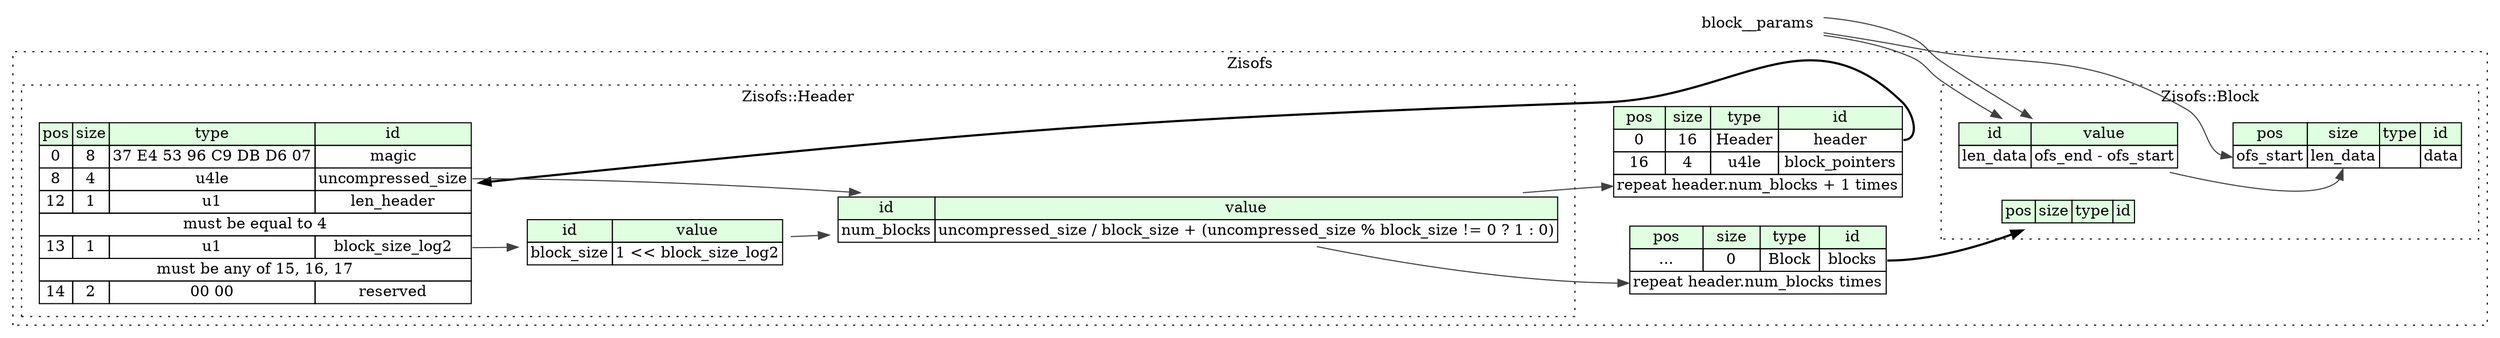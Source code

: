 digraph {
	rankdir=LR;
	node [shape=plaintext];
	subgraph cluster__zisofs {
		label="Zisofs";
		graph[style=dotted];

		zisofs__seq [label=<<TABLE BORDER="0" CELLBORDER="1" CELLSPACING="0">
			<TR><TD BGCOLOR="#E0FFE0">pos</TD><TD BGCOLOR="#E0FFE0">size</TD><TD BGCOLOR="#E0FFE0">type</TD><TD BGCOLOR="#E0FFE0">id</TD></TR>
			<TR><TD PORT="header_pos">0</TD><TD PORT="header_size">16</TD><TD>Header</TD><TD PORT="header_type">header</TD></TR>
			<TR><TD PORT="block_pointers_pos">16</TD><TD PORT="block_pointers_size">4</TD><TD>u4le</TD><TD PORT="block_pointers_type">block_pointers</TD></TR>
			<TR><TD COLSPAN="4" PORT="block_pointers__repeat">repeat header.num_blocks + 1 times</TD></TR>
		</TABLE>>];
		zisofs__inst__blocks [label=<<TABLE BORDER="0" CELLBORDER="1" CELLSPACING="0">
			<TR><TD BGCOLOR="#E0FFE0">pos</TD><TD BGCOLOR="#E0FFE0">size</TD><TD BGCOLOR="#E0FFE0">type</TD><TD BGCOLOR="#E0FFE0">id</TD></TR>
			<TR><TD PORT="blocks_pos">...</TD><TD PORT="blocks_size">0</TD><TD>Block</TD><TD PORT="blocks_type">blocks</TD></TR>
			<TR><TD COLSPAN="4" PORT="blocks__repeat">repeat header.num_blocks times</TD></TR>
		</TABLE>>];
		subgraph cluster__block {
			label="Zisofs::Block";
			graph[style=dotted];

			block__seq [label=<<TABLE BORDER="0" CELLBORDER="1" CELLSPACING="0">
				<TR><TD BGCOLOR="#E0FFE0">pos</TD><TD BGCOLOR="#E0FFE0">size</TD><TD BGCOLOR="#E0FFE0">type</TD><TD BGCOLOR="#E0FFE0">id</TD></TR>
			</TABLE>>];
			block__inst__data [label=<<TABLE BORDER="0" CELLBORDER="1" CELLSPACING="0">
				<TR><TD BGCOLOR="#E0FFE0">pos</TD><TD BGCOLOR="#E0FFE0">size</TD><TD BGCOLOR="#E0FFE0">type</TD><TD BGCOLOR="#E0FFE0">id</TD></TR>
				<TR><TD PORT="data_pos">ofs_start</TD><TD PORT="data_size">len_data</TD><TD></TD><TD PORT="data_type">data</TD></TR>
			</TABLE>>];
			block__inst__len_data [label=<<TABLE BORDER="0" CELLBORDER="1" CELLSPACING="0">
				<TR><TD BGCOLOR="#E0FFE0">id</TD><TD BGCOLOR="#E0FFE0">value</TD></TR>
				<TR><TD>len_data</TD><TD>ofs_end - ofs_start</TD></TR>
			</TABLE>>];
		}
		subgraph cluster__header {
			label="Zisofs::Header";
			graph[style=dotted];

			header__seq [label=<<TABLE BORDER="0" CELLBORDER="1" CELLSPACING="0">
				<TR><TD BGCOLOR="#E0FFE0">pos</TD><TD BGCOLOR="#E0FFE0">size</TD><TD BGCOLOR="#E0FFE0">type</TD><TD BGCOLOR="#E0FFE0">id</TD></TR>
				<TR><TD PORT="magic_pos">0</TD><TD PORT="magic_size">8</TD><TD>37 E4 53 96 C9 DB D6 07</TD><TD PORT="magic_type">magic</TD></TR>
				<TR><TD PORT="uncompressed_size_pos">8</TD><TD PORT="uncompressed_size_size">4</TD><TD>u4le</TD><TD PORT="uncompressed_size_type">uncompressed_size</TD></TR>
				<TR><TD PORT="len_header_pos">12</TD><TD PORT="len_header_size">1</TD><TD>u1</TD><TD PORT="len_header_type">len_header</TD></TR>
				<TR><TD COLSPAN="4" PORT="len_header__valid">must be equal to 4</TD></TR>
				<TR><TD PORT="block_size_log2_pos">13</TD><TD PORT="block_size_log2_size">1</TD><TD>u1</TD><TD PORT="block_size_log2_type">block_size_log2</TD></TR>
				<TR><TD COLSPAN="4" PORT="block_size_log2__valid">must be any of 15, 16, 17</TD></TR>
				<TR><TD PORT="reserved_pos">14</TD><TD PORT="reserved_size">2</TD><TD>00 00</TD><TD PORT="reserved_type">reserved</TD></TR>
			</TABLE>>];
			header__inst__block_size [label=<<TABLE BORDER="0" CELLBORDER="1" CELLSPACING="0">
				<TR><TD BGCOLOR="#E0FFE0">id</TD><TD BGCOLOR="#E0FFE0">value</TD></TR>
				<TR><TD>block_size</TD><TD>1 &lt;&lt; block_size_log2</TD></TR>
			</TABLE>>];
			header__inst__num_blocks [label=<<TABLE BORDER="0" CELLBORDER="1" CELLSPACING="0">
				<TR><TD BGCOLOR="#E0FFE0">id</TD><TD BGCOLOR="#E0FFE0">value</TD></TR>
				<TR><TD>num_blocks</TD><TD>uncompressed_size / block_size + (uncompressed_size % block_size != 0 ? 1 : 0)</TD></TR>
			</TABLE>>];
		}
	}
	zisofs__seq:header_type -> header__seq [style=bold];
	header__inst__num_blocks:num_blocks_type -> zisofs__seq:block_pointers__repeat [color="#404040"];
	zisofs__inst__blocks:blocks_type -> block__seq [style=bold];
	header__inst__num_blocks:num_blocks_type -> zisofs__inst__blocks:blocks__repeat [color="#404040"];
	block__params:ofs_start_type -> block__inst__data:data_pos [color="#404040"];
	block__inst__len_data:len_data_type -> block__inst__data:data_size [color="#404040"];
	block__params:ofs_end_type -> block__inst__len_data [color="#404040"];
	block__params:ofs_start_type -> block__inst__len_data [color="#404040"];
	header__seq:block_size_log2_type -> header__inst__block_size [color="#404040"];
	header__seq:uncompressed_size_type -> header__inst__num_blocks [color="#404040"];
	header__inst__block_size:block_size_type -> header__inst__num_blocks [color="#404040"];
}
